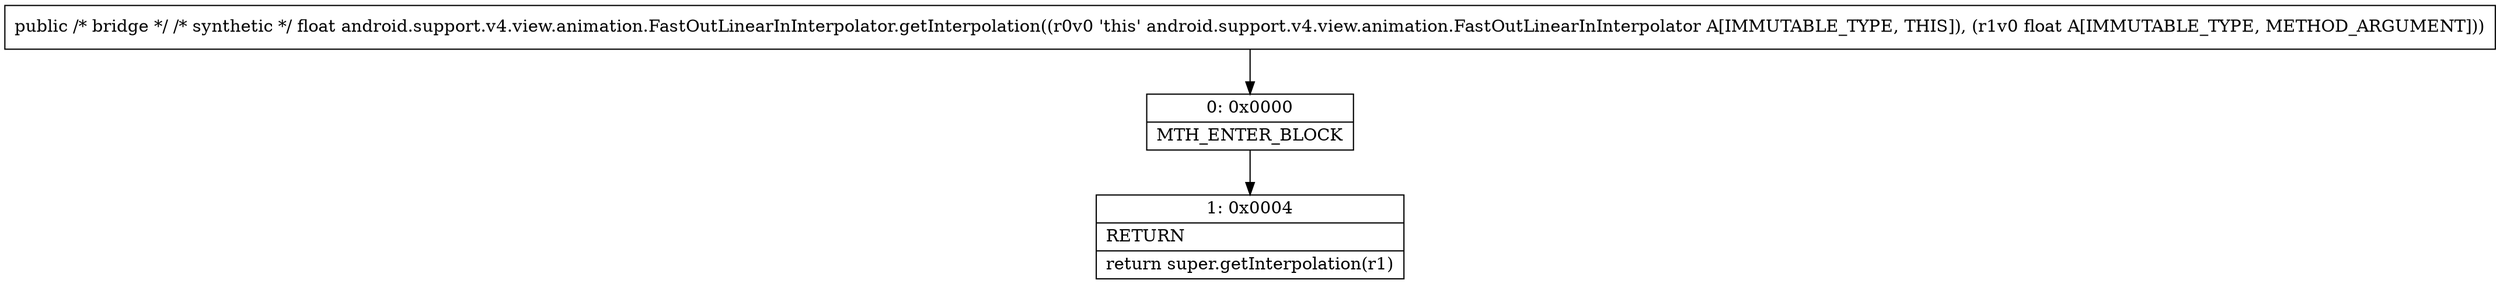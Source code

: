digraph "CFG forandroid.support.v4.view.animation.FastOutLinearInInterpolator.getInterpolation(F)F" {
Node_0 [shape=record,label="{0\:\ 0x0000|MTH_ENTER_BLOCK\l}"];
Node_1 [shape=record,label="{1\:\ 0x0004|RETURN\l|return super.getInterpolation(r1)\l}"];
MethodNode[shape=record,label="{public \/* bridge *\/ \/* synthetic *\/ float android.support.v4.view.animation.FastOutLinearInInterpolator.getInterpolation((r0v0 'this' android.support.v4.view.animation.FastOutLinearInInterpolator A[IMMUTABLE_TYPE, THIS]), (r1v0 float A[IMMUTABLE_TYPE, METHOD_ARGUMENT])) }"];
MethodNode -> Node_0;
Node_0 -> Node_1;
}


